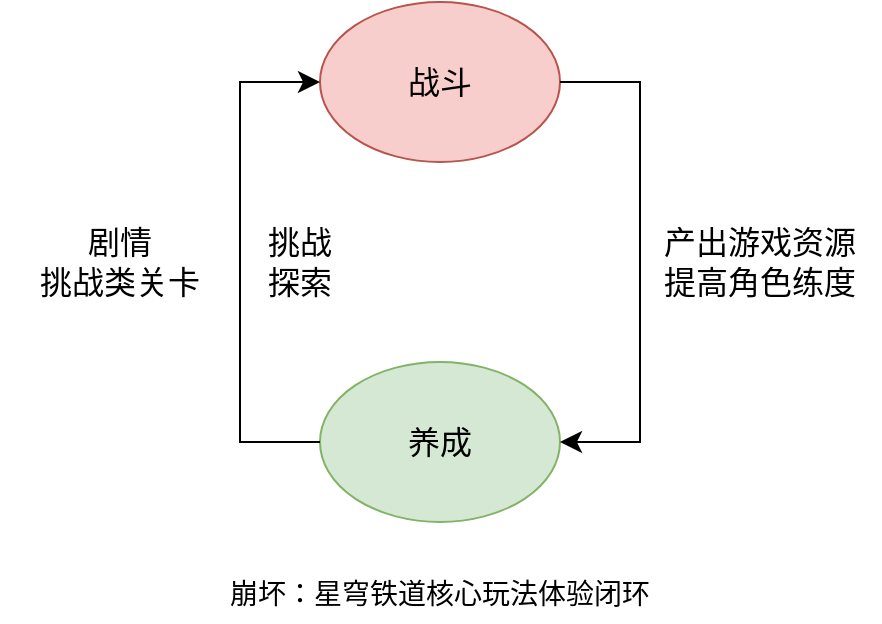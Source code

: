 <mxfile version="21.6.1" type="device">
  <diagram name="第 1 页" id="lkhF8kGGMReA-yPW7bC2">
    <mxGraphModel dx="1191" dy="662" grid="1" gridSize="10" guides="1" tooltips="1" connect="1" arrows="1" fold="1" page="0" pageScale="1" pageWidth="1169" pageHeight="1654" math="0" shadow="0">
      <root>
        <mxCell id="0" />
        <mxCell id="1" parent="0" />
        <mxCell id="8pr7RFlPT-eMuXhzLhur-2" value="战斗" style="ellipse;whiteSpace=wrap;html=1;fontSize=16;fillColor=#f8cecc;strokeColor=#b85450;" parent="1" vertex="1">
          <mxGeometry x="120" width="120" height="80" as="geometry" />
        </mxCell>
        <mxCell id="8pr7RFlPT-eMuXhzLhur-3" value="养成" style="ellipse;whiteSpace=wrap;html=1;fontSize=16;fillColor=#d5e8d4;strokeColor=#82b366;" parent="1" vertex="1">
          <mxGeometry x="120" y="180" width="120" height="80" as="geometry" />
        </mxCell>
        <mxCell id="8pr7RFlPT-eMuXhzLhur-5" value="挑战&lt;br&gt;探索" style="text;html=1;strokeColor=none;fillColor=none;align=center;verticalAlign=middle;whiteSpace=wrap;rounded=0;fontSize=16;" parent="1" vertex="1">
          <mxGeometry x="80" y="105" width="60" height="50" as="geometry" />
        </mxCell>
        <mxCell id="8pr7RFlPT-eMuXhzLhur-8" value="&lt;font style=&quot;font-size: 14px;&quot;&gt;崩坏：星穹铁道核心玩法体验闭环&lt;/font&gt;" style="text;html=1;strokeColor=none;fillColor=none;align=center;verticalAlign=middle;whiteSpace=wrap;rounded=0;fontSize=16;" parent="1" vertex="1">
          <mxGeometry x="40" y="280" width="280" height="30" as="geometry" />
        </mxCell>
        <mxCell id="8pr7RFlPT-eMuXhzLhur-9" value="剧情&lt;br&gt;挑战类关卡" style="text;html=1;strokeColor=none;fillColor=none;align=center;verticalAlign=middle;whiteSpace=wrap;rounded=0;fontSize=16;" parent="1" vertex="1">
          <mxGeometry x="-40" y="40" width="120" height="180" as="geometry" />
        </mxCell>
        <mxCell id="8pr7RFlPT-eMuXhzLhur-18" value="产出游戏资源&lt;br&gt;提高角色练度" style="text;html=1;strokeColor=none;fillColor=none;align=center;verticalAlign=middle;whiteSpace=wrap;rounded=0;fontSize=16;" parent="1" vertex="1">
          <mxGeometry x="280" y="40" width="120" height="180" as="geometry" />
        </mxCell>
        <mxCell id="L59X16BvOSVKJPmdOeIj-1" value="" style="edgeStyle=elbowEdgeStyle;elbow=horizontal;endArrow=classic;html=1;curved=0;rounded=0;endSize=8;startSize=8;fontSize=12;entryX=0;entryY=0.5;entryDx=0;entryDy=0;exitX=0;exitY=0.5;exitDx=0;exitDy=0;" edge="1" parent="1" source="8pr7RFlPT-eMuXhzLhur-3" target="8pr7RFlPT-eMuXhzLhur-2">
          <mxGeometry width="50" height="50" relative="1" as="geometry">
            <mxPoint x="150" y="300" as="sourcePoint" />
            <mxPoint x="200" y="250" as="targetPoint" />
            <Array as="points">
              <mxPoint x="80" y="130" />
            </Array>
          </mxGeometry>
        </mxCell>
        <mxCell id="L59X16BvOSVKJPmdOeIj-2" value="" style="edgeStyle=elbowEdgeStyle;elbow=horizontal;endArrow=classic;html=1;curved=0;rounded=0;endSize=8;startSize=8;fontSize=12;entryX=1;entryY=0.5;entryDx=0;entryDy=0;" edge="1" parent="1" source="8pr7RFlPT-eMuXhzLhur-2" target="8pr7RFlPT-eMuXhzLhur-3">
          <mxGeometry width="50" height="50" relative="1" as="geometry">
            <mxPoint x="150" y="300" as="sourcePoint" />
            <mxPoint x="200" y="250" as="targetPoint" />
            <Array as="points">
              <mxPoint x="280" y="160" />
            </Array>
          </mxGeometry>
        </mxCell>
      </root>
    </mxGraphModel>
  </diagram>
</mxfile>
